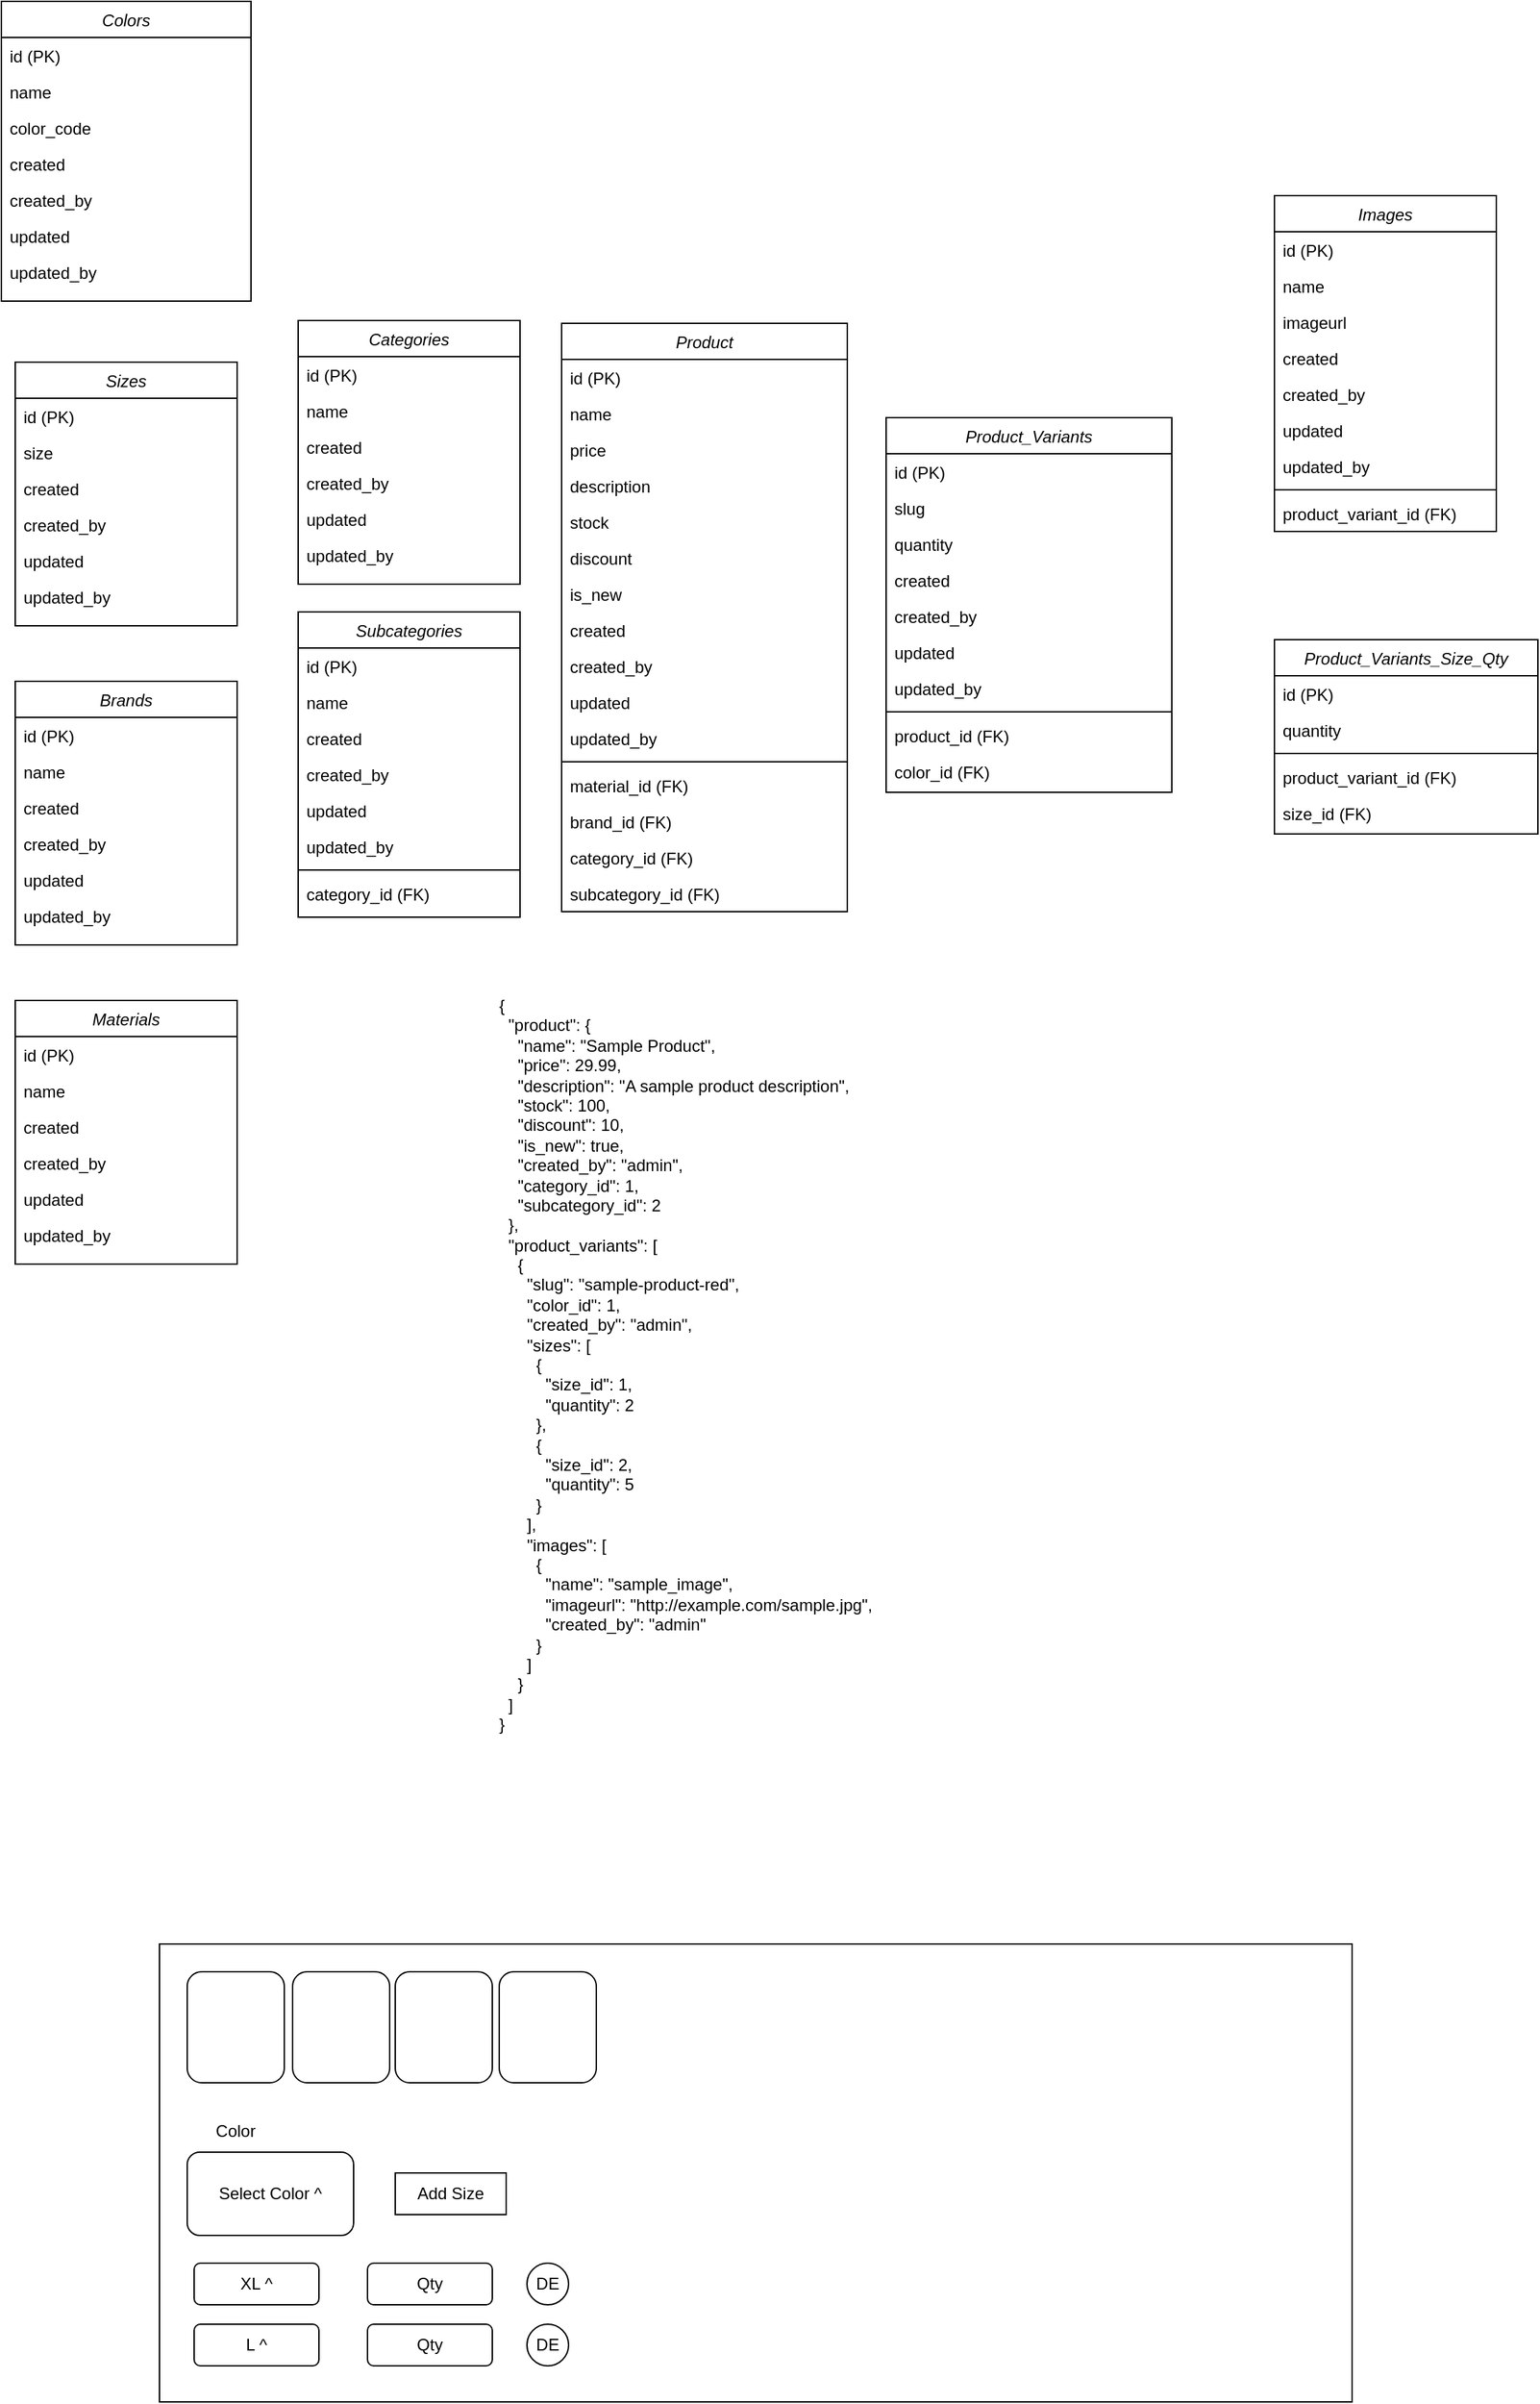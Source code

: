 <mxfile version="26.2.13" pages="3">
  <diagram id="C5RBs43oDa-KdzZeNtuy" name="Product Entity Diagram">
    <mxGraphModel dx="2124" dy="650" grid="1" gridSize="10" guides="1" tooltips="1" connect="1" arrows="1" fold="1" page="1" pageScale="1" pageWidth="827" pageHeight="1169" math="0" shadow="0">
      <root>
        <mxCell id="WIyWlLk6GJQsqaUBKTNV-0" />
        <mxCell id="WIyWlLk6GJQsqaUBKTNV-1" parent="WIyWlLk6GJQsqaUBKTNV-0" />
        <mxCell id="zkfFHV4jXpPFQw0GAbJ--17" value="Product" style="swimlane;fontStyle=2;align=center;verticalAlign=top;childLayout=stackLayout;horizontal=1;startSize=26;horizontalStack=0;resizeParent=1;resizeLast=0;collapsible=1;marginBottom=0;rounded=0;shadow=0;strokeWidth=1;" parent="WIyWlLk6GJQsqaUBKTNV-1" vertex="1">
          <mxGeometry x="-100" y="272" width="206" height="424" as="geometry">
            <mxRectangle x="550" y="140" width="160" height="26" as="alternateBounds" />
          </mxGeometry>
        </mxCell>
        <mxCell id="zkfFHV4jXpPFQw0GAbJ--20" value="id (PK)&#xa;&#xa;" style="text;align=left;verticalAlign=top;spacingLeft=4;spacingRight=4;overflow=hidden;rotatable=0;points=[[0,0.5],[1,0.5]];portConstraint=eastwest;rounded=0;shadow=0;html=0;" parent="zkfFHV4jXpPFQw0GAbJ--17" vertex="1">
          <mxGeometry y="26" width="206" height="26" as="geometry" />
        </mxCell>
        <mxCell id="zkfFHV4jXpPFQw0GAbJ--18" value="name &#xa;" style="text;align=left;verticalAlign=top;spacingLeft=4;spacingRight=4;overflow=hidden;rotatable=0;points=[[0,0.5],[1,0.5]];portConstraint=eastwest;" parent="zkfFHV4jXpPFQw0GAbJ--17" vertex="1">
          <mxGeometry y="52" width="206" height="26" as="geometry" />
        </mxCell>
        <mxCell id="zkfFHV4jXpPFQw0GAbJ--19" value="price " style="text;align=left;verticalAlign=top;spacingLeft=4;spacingRight=4;overflow=hidden;rotatable=0;points=[[0,0.5],[1,0.5]];portConstraint=eastwest;rounded=0;shadow=0;html=0;" parent="zkfFHV4jXpPFQw0GAbJ--17" vertex="1">
          <mxGeometry y="78" width="206" height="26" as="geometry" />
        </mxCell>
        <mxCell id="zkfFHV4jXpPFQw0GAbJ--21" value="description " style="text;align=left;verticalAlign=top;spacingLeft=4;spacingRight=4;overflow=hidden;rotatable=0;points=[[0,0.5],[1,0.5]];portConstraint=eastwest;rounded=0;shadow=0;html=0;" parent="zkfFHV4jXpPFQw0GAbJ--17" vertex="1">
          <mxGeometry y="104" width="206" height="26" as="geometry" />
        </mxCell>
        <mxCell id="zkfFHV4jXpPFQw0GAbJ--22" value="stock" style="text;align=left;verticalAlign=top;spacingLeft=4;spacingRight=4;overflow=hidden;rotatable=0;points=[[0,0.5],[1,0.5]];portConstraint=eastwest;rounded=0;shadow=0;html=0;" parent="zkfFHV4jXpPFQw0GAbJ--17" vertex="1">
          <mxGeometry y="130" width="206" height="26" as="geometry" />
        </mxCell>
        <mxCell id="pELb7aO6qAjp8dmcYRPF-64" value="discount" style="text;align=left;verticalAlign=top;spacingLeft=4;spacingRight=4;overflow=hidden;rotatable=0;points=[[0,0.5],[1,0.5]];portConstraint=eastwest;rounded=0;shadow=0;html=0;" parent="zkfFHV4jXpPFQw0GAbJ--17" vertex="1">
          <mxGeometry y="156" width="206" height="26" as="geometry" />
        </mxCell>
        <mxCell id="pELb7aO6qAjp8dmcYRPF-65" value="is_new" style="text;align=left;verticalAlign=top;spacingLeft=4;spacingRight=4;overflow=hidden;rotatable=0;points=[[0,0.5],[1,0.5]];portConstraint=eastwest;rounded=0;shadow=0;html=0;" parent="zkfFHV4jXpPFQw0GAbJ--17" vertex="1">
          <mxGeometry y="182" width="206" height="26" as="geometry" />
        </mxCell>
        <mxCell id="pELb7aO6qAjp8dmcYRPF-63" value="created" style="text;align=left;verticalAlign=top;spacingLeft=4;spacingRight=4;overflow=hidden;rotatable=0;points=[[0,0.5],[1,0.5]];portConstraint=eastwest;rounded=0;shadow=0;html=0;" parent="zkfFHV4jXpPFQw0GAbJ--17" vertex="1">
          <mxGeometry y="208" width="206" height="26" as="geometry" />
        </mxCell>
        <mxCell id="pELb7aO6qAjp8dmcYRPF-62" value="created_by" style="text;align=left;verticalAlign=top;spacingLeft=4;spacingRight=4;overflow=hidden;rotatable=0;points=[[0,0.5],[1,0.5]];portConstraint=eastwest;rounded=0;shadow=0;html=0;" parent="zkfFHV4jXpPFQw0GAbJ--17" vertex="1">
          <mxGeometry y="234" width="206" height="26" as="geometry" />
        </mxCell>
        <mxCell id="pELb7aO6qAjp8dmcYRPF-61" value="updated" style="text;align=left;verticalAlign=top;spacingLeft=4;spacingRight=4;overflow=hidden;rotatable=0;points=[[0,0.5],[1,0.5]];portConstraint=eastwest;rounded=0;shadow=0;html=0;" parent="zkfFHV4jXpPFQw0GAbJ--17" vertex="1">
          <mxGeometry y="260" width="206" height="26" as="geometry" />
        </mxCell>
        <mxCell id="pELb7aO6qAjp8dmcYRPF-60" value="updated_by" style="text;align=left;verticalAlign=top;spacingLeft=4;spacingRight=4;overflow=hidden;rotatable=0;points=[[0,0.5],[1,0.5]];portConstraint=eastwest;rounded=0;shadow=0;html=0;" parent="zkfFHV4jXpPFQw0GAbJ--17" vertex="1">
          <mxGeometry y="286" width="206" height="26" as="geometry" />
        </mxCell>
        <mxCell id="zkfFHV4jXpPFQw0GAbJ--23" value="" style="line;html=1;strokeWidth=1;align=left;verticalAlign=middle;spacingTop=-1;spacingLeft=3;spacingRight=3;rotatable=0;labelPosition=right;points=[];portConstraint=eastwest;" parent="zkfFHV4jXpPFQw0GAbJ--17" vertex="1">
          <mxGeometry y="312" width="206" height="8" as="geometry" />
        </mxCell>
        <mxCell id="_H7sq8Q6xps6Xf7EA4v7-10" value="material_id (FK)" style="text;align=left;verticalAlign=top;spacingLeft=4;spacingRight=4;overflow=hidden;rotatable=0;points=[[0,0.5],[1,0.5]];portConstraint=eastwest;rounded=0;shadow=0;html=0;" vertex="1" parent="zkfFHV4jXpPFQw0GAbJ--17">
          <mxGeometry y="320" width="206" height="26" as="geometry" />
        </mxCell>
        <mxCell id="_H7sq8Q6xps6Xf7EA4v7-2" value="brand_id (FK)" style="text;align=left;verticalAlign=top;spacingLeft=4;spacingRight=4;overflow=hidden;rotatable=0;points=[[0,0.5],[1,0.5]];portConstraint=eastwest;rounded=0;shadow=0;html=0;" vertex="1" parent="zkfFHV4jXpPFQw0GAbJ--17">
          <mxGeometry y="346" width="206" height="26" as="geometry" />
        </mxCell>
        <mxCell id="zkfFHV4jXpPFQw0GAbJ--24" value="category_id (FK)" style="text;align=left;verticalAlign=top;spacingLeft=4;spacingRight=4;overflow=hidden;rotatable=0;points=[[0,0.5],[1,0.5]];portConstraint=eastwest;" parent="zkfFHV4jXpPFQw0GAbJ--17" vertex="1">
          <mxGeometry y="372" width="206" height="26" as="geometry" />
        </mxCell>
        <mxCell id="zkfFHV4jXpPFQw0GAbJ--25" value="subcategory_id (FK)" style="text;align=left;verticalAlign=top;spacingLeft=4;spacingRight=4;overflow=hidden;rotatable=0;points=[[0,0.5],[1,0.5]];portConstraint=eastwest;" parent="zkfFHV4jXpPFQw0GAbJ--17" vertex="1">
          <mxGeometry y="398" width="206" height="26" as="geometry" />
        </mxCell>
        <mxCell id="pELb7aO6qAjp8dmcYRPF-0" value="Images" style="swimlane;fontStyle=2;align=center;verticalAlign=top;childLayout=stackLayout;horizontal=1;startSize=26;horizontalStack=0;resizeParent=1;resizeLast=0;collapsible=1;marginBottom=0;rounded=0;shadow=0;strokeWidth=1;" parent="WIyWlLk6GJQsqaUBKTNV-1" vertex="1">
          <mxGeometry x="414" y="180" width="160" height="242" as="geometry">
            <mxRectangle x="220" y="120" width="160" height="26" as="alternateBounds" />
          </mxGeometry>
        </mxCell>
        <mxCell id="pELb7aO6qAjp8dmcYRPF-1" value="id (PK)" style="text;align=left;verticalAlign=top;spacingLeft=4;spacingRight=4;overflow=hidden;rotatable=0;points=[[0,0.5],[1,0.5]];portConstraint=eastwest;" parent="pELb7aO6qAjp8dmcYRPF-0" vertex="1">
          <mxGeometry y="26" width="160" height="26" as="geometry" />
        </mxCell>
        <mxCell id="pELb7aO6qAjp8dmcYRPF-2" value="name" style="text;align=left;verticalAlign=top;spacingLeft=4;spacingRight=4;overflow=hidden;rotatable=0;points=[[0,0.5],[1,0.5]];portConstraint=eastwest;rounded=0;shadow=0;html=0;" parent="pELb7aO6qAjp8dmcYRPF-0" vertex="1">
          <mxGeometry y="52" width="160" height="26" as="geometry" />
        </mxCell>
        <mxCell id="pELb7aO6qAjp8dmcYRPF-3" value="imageurl" style="text;align=left;verticalAlign=top;spacingLeft=4;spacingRight=4;overflow=hidden;rotatable=0;points=[[0,0.5],[1,0.5]];portConstraint=eastwest;rounded=0;shadow=0;html=0;" parent="pELb7aO6qAjp8dmcYRPF-0" vertex="1">
          <mxGeometry y="78" width="160" height="26" as="geometry" />
        </mxCell>
        <mxCell id="pELb7aO6qAjp8dmcYRPF-54" value="created" style="text;align=left;verticalAlign=top;spacingLeft=4;spacingRight=4;overflow=hidden;rotatable=0;points=[[0,0.5],[1,0.5]];portConstraint=eastwest;rounded=0;shadow=0;html=0;" parent="pELb7aO6qAjp8dmcYRPF-0" vertex="1">
          <mxGeometry y="104" width="160" height="26" as="geometry" />
        </mxCell>
        <mxCell id="pELb7aO6qAjp8dmcYRPF-55" value="created_by" style="text;align=left;verticalAlign=top;spacingLeft=4;spacingRight=4;overflow=hidden;rotatable=0;points=[[0,0.5],[1,0.5]];portConstraint=eastwest;rounded=0;shadow=0;html=0;" parent="pELb7aO6qAjp8dmcYRPF-0" vertex="1">
          <mxGeometry y="130" width="160" height="26" as="geometry" />
        </mxCell>
        <mxCell id="pELb7aO6qAjp8dmcYRPF-47" value="updated" style="text;align=left;verticalAlign=top;spacingLeft=4;spacingRight=4;overflow=hidden;rotatable=0;points=[[0,0.5],[1,0.5]];portConstraint=eastwest;rounded=0;shadow=0;html=0;" parent="pELb7aO6qAjp8dmcYRPF-0" vertex="1">
          <mxGeometry y="156" width="160" height="26" as="geometry" />
        </mxCell>
        <mxCell id="pELb7aO6qAjp8dmcYRPF-46" value="updated_by" style="text;align=left;verticalAlign=top;spacingLeft=4;spacingRight=4;overflow=hidden;rotatable=0;points=[[0,0.5],[1,0.5]];portConstraint=eastwest;rounded=0;shadow=0;html=0;" parent="pELb7aO6qAjp8dmcYRPF-0" vertex="1">
          <mxGeometry y="182" width="160" height="26" as="geometry" />
        </mxCell>
        <mxCell id="pELb7aO6qAjp8dmcYRPF-4" value="" style="line;html=1;strokeWidth=1;align=left;verticalAlign=middle;spacingTop=-1;spacingLeft=3;spacingRight=3;rotatable=0;labelPosition=right;points=[];portConstraint=eastwest;" parent="pELb7aO6qAjp8dmcYRPF-0" vertex="1">
          <mxGeometry y="208" width="160" height="8" as="geometry" />
        </mxCell>
        <mxCell id="pELb7aO6qAjp8dmcYRPF-5" value="product_variant_id (FK)" style="text;align=left;verticalAlign=top;spacingLeft=4;spacingRight=4;overflow=hidden;rotatable=0;points=[[0,0.5],[1,0.5]];portConstraint=eastwest;" parent="pELb7aO6qAjp8dmcYRPF-0" vertex="1">
          <mxGeometry y="216" width="160" height="26" as="geometry" />
        </mxCell>
        <mxCell id="pELb7aO6qAjp8dmcYRPF-6" value="Sizes" style="swimlane;fontStyle=2;align=center;verticalAlign=top;childLayout=stackLayout;horizontal=1;startSize=26;horizontalStack=0;resizeParent=1;resizeLast=0;collapsible=1;marginBottom=0;rounded=0;shadow=0;strokeWidth=1;" parent="WIyWlLk6GJQsqaUBKTNV-1" vertex="1">
          <mxGeometry x="-494" y="300" width="160" height="190" as="geometry">
            <mxRectangle x="220" y="120" width="160" height="26" as="alternateBounds" />
          </mxGeometry>
        </mxCell>
        <mxCell id="pELb7aO6qAjp8dmcYRPF-7" value="id (PK)" style="text;align=left;verticalAlign=top;spacingLeft=4;spacingRight=4;overflow=hidden;rotatable=0;points=[[0,0.5],[1,0.5]];portConstraint=eastwest;" parent="pELb7aO6qAjp8dmcYRPF-6" vertex="1">
          <mxGeometry y="26" width="160" height="26" as="geometry" />
        </mxCell>
        <mxCell id="pELb7aO6qAjp8dmcYRPF-19" value="size" style="text;align=left;verticalAlign=top;spacingLeft=4;spacingRight=4;overflow=hidden;rotatable=0;points=[[0,0.5],[1,0.5]];portConstraint=eastwest;rounded=0;shadow=0;html=0;" parent="pELb7aO6qAjp8dmcYRPF-6" vertex="1">
          <mxGeometry y="52" width="160" height="26" as="geometry" />
        </mxCell>
        <mxCell id="pELb7aO6qAjp8dmcYRPF-20" value="created" style="text;align=left;verticalAlign=top;spacingLeft=4;spacingRight=4;overflow=hidden;rotatable=0;points=[[0,0.5],[1,0.5]];portConstraint=eastwest;rounded=0;shadow=0;html=0;" parent="pELb7aO6qAjp8dmcYRPF-6" vertex="1">
          <mxGeometry y="78" width="160" height="26" as="geometry" />
        </mxCell>
        <mxCell id="pELb7aO6qAjp8dmcYRPF-21" value="created_by" style="text;align=left;verticalAlign=top;spacingLeft=4;spacingRight=4;overflow=hidden;rotatable=0;points=[[0,0.5],[1,0.5]];portConstraint=eastwest;rounded=0;shadow=0;html=0;" parent="pELb7aO6qAjp8dmcYRPF-6" vertex="1">
          <mxGeometry y="104" width="160" height="26" as="geometry" />
        </mxCell>
        <mxCell id="pELb7aO6qAjp8dmcYRPF-22" value="updated" style="text;align=left;verticalAlign=top;spacingLeft=4;spacingRight=4;overflow=hidden;rotatable=0;points=[[0,0.5],[1,0.5]];portConstraint=eastwest;rounded=0;shadow=0;html=0;" parent="pELb7aO6qAjp8dmcYRPF-6" vertex="1">
          <mxGeometry y="130" width="160" height="26" as="geometry" />
        </mxCell>
        <mxCell id="pELb7aO6qAjp8dmcYRPF-23" value="updated_by" style="text;align=left;verticalAlign=top;spacingLeft=4;spacingRight=4;overflow=hidden;rotatable=0;points=[[0,0.5],[1,0.5]];portConstraint=eastwest;rounded=0;shadow=0;html=0;" parent="pELb7aO6qAjp8dmcYRPF-6" vertex="1">
          <mxGeometry y="156" width="160" height="26" as="geometry" />
        </mxCell>
        <mxCell id="pELb7aO6qAjp8dmcYRPF-14" value="Colors" style="swimlane;fontStyle=2;align=center;verticalAlign=top;childLayout=stackLayout;horizontal=1;startSize=26;horizontalStack=0;resizeParent=1;resizeLast=0;collapsible=1;marginBottom=0;rounded=0;shadow=0;strokeWidth=1;" parent="WIyWlLk6GJQsqaUBKTNV-1" vertex="1">
          <mxGeometry x="-504" y="40" width="180" height="216" as="geometry">
            <mxRectangle x="220" y="120" width="160" height="26" as="alternateBounds" />
          </mxGeometry>
        </mxCell>
        <mxCell id="pELb7aO6qAjp8dmcYRPF-15" value="id (PK)" style="text;align=left;verticalAlign=top;spacingLeft=4;spacingRight=4;overflow=hidden;rotatable=0;points=[[0,0.5],[1,0.5]];portConstraint=eastwest;" parent="pELb7aO6qAjp8dmcYRPF-14" vertex="1">
          <mxGeometry y="26" width="180" height="26" as="geometry" />
        </mxCell>
        <mxCell id="pELb7aO6qAjp8dmcYRPF-18" value="name" style="text;align=left;verticalAlign=top;spacingLeft=4;spacingRight=4;overflow=hidden;rotatable=0;points=[[0,0.5],[1,0.5]];portConstraint=eastwest;rounded=0;shadow=0;html=0;" parent="pELb7aO6qAjp8dmcYRPF-14" vertex="1">
          <mxGeometry y="52" width="180" height="26" as="geometry" />
        </mxCell>
        <mxCell id="pELb7aO6qAjp8dmcYRPF-16" value="color_code" style="text;align=left;verticalAlign=top;spacingLeft=4;spacingRight=4;overflow=hidden;rotatable=0;points=[[0,0.5],[1,0.5]];portConstraint=eastwest;rounded=0;shadow=0;html=0;" parent="pELb7aO6qAjp8dmcYRPF-14" vertex="1">
          <mxGeometry y="78" width="180" height="26" as="geometry" />
        </mxCell>
        <mxCell id="pELb7aO6qAjp8dmcYRPF-27" value="created" style="text;align=left;verticalAlign=top;spacingLeft=4;spacingRight=4;overflow=hidden;rotatable=0;points=[[0,0.5],[1,0.5]];portConstraint=eastwest;rounded=0;shadow=0;html=0;" parent="pELb7aO6qAjp8dmcYRPF-14" vertex="1">
          <mxGeometry y="104" width="180" height="26" as="geometry" />
        </mxCell>
        <mxCell id="pELb7aO6qAjp8dmcYRPF-26" value="created_by" style="text;align=left;verticalAlign=top;spacingLeft=4;spacingRight=4;overflow=hidden;rotatable=0;points=[[0,0.5],[1,0.5]];portConstraint=eastwest;rounded=0;shadow=0;html=0;" parent="pELb7aO6qAjp8dmcYRPF-14" vertex="1">
          <mxGeometry y="130" width="180" height="26" as="geometry" />
        </mxCell>
        <mxCell id="pELb7aO6qAjp8dmcYRPF-25" value="updated" style="text;align=left;verticalAlign=top;spacingLeft=4;spacingRight=4;overflow=hidden;rotatable=0;points=[[0,0.5],[1,0.5]];portConstraint=eastwest;rounded=0;shadow=0;html=0;" parent="pELb7aO6qAjp8dmcYRPF-14" vertex="1">
          <mxGeometry y="156" width="180" height="26" as="geometry" />
        </mxCell>
        <mxCell id="pELb7aO6qAjp8dmcYRPF-24" value="updated_by" style="text;align=left;verticalAlign=top;spacingLeft=4;spacingRight=4;overflow=hidden;rotatable=0;points=[[0,0.5],[1,0.5]];portConstraint=eastwest;rounded=0;shadow=0;html=0;" parent="pELb7aO6qAjp8dmcYRPF-14" vertex="1">
          <mxGeometry y="182" width="180" height="26" as="geometry" />
        </mxCell>
        <mxCell id="pELb7aO6qAjp8dmcYRPF-28" value="Categories" style="swimlane;fontStyle=2;align=center;verticalAlign=top;childLayout=stackLayout;horizontal=1;startSize=26;horizontalStack=0;resizeParent=1;resizeLast=0;collapsible=1;marginBottom=0;rounded=0;shadow=0;strokeWidth=1;" parent="WIyWlLk6GJQsqaUBKTNV-1" vertex="1">
          <mxGeometry x="-290" y="270" width="160" height="190" as="geometry">
            <mxRectangle x="220" y="120" width="160" height="26" as="alternateBounds" />
          </mxGeometry>
        </mxCell>
        <mxCell id="pELb7aO6qAjp8dmcYRPF-29" value="id (PK)" style="text;align=left;verticalAlign=top;spacingLeft=4;spacingRight=4;overflow=hidden;rotatable=0;points=[[0,0.5],[1,0.5]];portConstraint=eastwest;" parent="pELb7aO6qAjp8dmcYRPF-28" vertex="1">
          <mxGeometry y="26" width="160" height="26" as="geometry" />
        </mxCell>
        <mxCell id="pELb7aO6qAjp8dmcYRPF-30" value="name" style="text;align=left;verticalAlign=top;spacingLeft=4;spacingRight=4;overflow=hidden;rotatable=0;points=[[0,0.5],[1,0.5]];portConstraint=eastwest;rounded=0;shadow=0;html=0;" parent="pELb7aO6qAjp8dmcYRPF-28" vertex="1">
          <mxGeometry y="52" width="160" height="26" as="geometry" />
        </mxCell>
        <mxCell id="pELb7aO6qAjp8dmcYRPF-31" value="created" style="text;align=left;verticalAlign=top;spacingLeft=4;spacingRight=4;overflow=hidden;rotatable=0;points=[[0,0.5],[1,0.5]];portConstraint=eastwest;rounded=0;shadow=0;html=0;" parent="pELb7aO6qAjp8dmcYRPF-28" vertex="1">
          <mxGeometry y="78" width="160" height="26" as="geometry" />
        </mxCell>
        <mxCell id="pELb7aO6qAjp8dmcYRPF-32" value="created_by" style="text;align=left;verticalAlign=top;spacingLeft=4;spacingRight=4;overflow=hidden;rotatable=0;points=[[0,0.5],[1,0.5]];portConstraint=eastwest;rounded=0;shadow=0;html=0;" parent="pELb7aO6qAjp8dmcYRPF-28" vertex="1">
          <mxGeometry y="104" width="160" height="26" as="geometry" />
        </mxCell>
        <mxCell id="pELb7aO6qAjp8dmcYRPF-33" value="updated" style="text;align=left;verticalAlign=top;spacingLeft=4;spacingRight=4;overflow=hidden;rotatable=0;points=[[0,0.5],[1,0.5]];portConstraint=eastwest;rounded=0;shadow=0;html=0;" parent="pELb7aO6qAjp8dmcYRPF-28" vertex="1">
          <mxGeometry y="130" width="160" height="26" as="geometry" />
        </mxCell>
        <mxCell id="pELb7aO6qAjp8dmcYRPF-34" value="updated_by" style="text;align=left;verticalAlign=top;spacingLeft=4;spacingRight=4;overflow=hidden;rotatable=0;points=[[0,0.5],[1,0.5]];portConstraint=eastwest;rounded=0;shadow=0;html=0;" parent="pELb7aO6qAjp8dmcYRPF-28" vertex="1">
          <mxGeometry y="156" width="160" height="26" as="geometry" />
        </mxCell>
        <mxCell id="pELb7aO6qAjp8dmcYRPF-36" value="Subcategories" style="swimlane;fontStyle=2;align=center;verticalAlign=top;childLayout=stackLayout;horizontal=1;startSize=26;horizontalStack=0;resizeParent=1;resizeLast=0;collapsible=1;marginBottom=0;rounded=0;shadow=0;strokeWidth=1;" parent="WIyWlLk6GJQsqaUBKTNV-1" vertex="1">
          <mxGeometry x="-290" y="480" width="160" height="220" as="geometry">
            <mxRectangle x="220" y="120" width="160" height="26" as="alternateBounds" />
          </mxGeometry>
        </mxCell>
        <mxCell id="pELb7aO6qAjp8dmcYRPF-37" value="id (PK)" style="text;align=left;verticalAlign=top;spacingLeft=4;spacingRight=4;overflow=hidden;rotatable=0;points=[[0,0.5],[1,0.5]];portConstraint=eastwest;" parent="pELb7aO6qAjp8dmcYRPF-36" vertex="1">
          <mxGeometry y="26" width="160" height="26" as="geometry" />
        </mxCell>
        <mxCell id="pELb7aO6qAjp8dmcYRPF-38" value="name" style="text;align=left;verticalAlign=top;spacingLeft=4;spacingRight=4;overflow=hidden;rotatable=0;points=[[0,0.5],[1,0.5]];portConstraint=eastwest;rounded=0;shadow=0;html=0;" parent="pELb7aO6qAjp8dmcYRPF-36" vertex="1">
          <mxGeometry y="52" width="160" height="26" as="geometry" />
        </mxCell>
        <mxCell id="pELb7aO6qAjp8dmcYRPF-39" value="created" style="text;align=left;verticalAlign=top;spacingLeft=4;spacingRight=4;overflow=hidden;rotatable=0;points=[[0,0.5],[1,0.5]];portConstraint=eastwest;rounded=0;shadow=0;html=0;" parent="pELb7aO6qAjp8dmcYRPF-36" vertex="1">
          <mxGeometry y="78" width="160" height="26" as="geometry" />
        </mxCell>
        <mxCell id="pELb7aO6qAjp8dmcYRPF-40" value="created_by" style="text;align=left;verticalAlign=top;spacingLeft=4;spacingRight=4;overflow=hidden;rotatable=0;points=[[0,0.5],[1,0.5]];portConstraint=eastwest;rounded=0;shadow=0;html=0;" parent="pELb7aO6qAjp8dmcYRPF-36" vertex="1">
          <mxGeometry y="104" width="160" height="26" as="geometry" />
        </mxCell>
        <mxCell id="pELb7aO6qAjp8dmcYRPF-41" value="updated" style="text;align=left;verticalAlign=top;spacingLeft=4;spacingRight=4;overflow=hidden;rotatable=0;points=[[0,0.5],[1,0.5]];portConstraint=eastwest;rounded=0;shadow=0;html=0;" parent="pELb7aO6qAjp8dmcYRPF-36" vertex="1">
          <mxGeometry y="130" width="160" height="26" as="geometry" />
        </mxCell>
        <mxCell id="pELb7aO6qAjp8dmcYRPF-42" value="updated_by" style="text;align=left;verticalAlign=top;spacingLeft=4;spacingRight=4;overflow=hidden;rotatable=0;points=[[0,0.5],[1,0.5]];portConstraint=eastwest;rounded=0;shadow=0;html=0;" parent="pELb7aO6qAjp8dmcYRPF-36" vertex="1">
          <mxGeometry y="156" width="160" height="26" as="geometry" />
        </mxCell>
        <mxCell id="pELb7aO6qAjp8dmcYRPF-43" value="" style="line;html=1;strokeWidth=1;align=left;verticalAlign=middle;spacingTop=-1;spacingLeft=3;spacingRight=3;rotatable=0;labelPosition=right;points=[];portConstraint=eastwest;" parent="pELb7aO6qAjp8dmcYRPF-36" vertex="1">
          <mxGeometry y="182" width="160" height="8" as="geometry" />
        </mxCell>
        <mxCell id="pELb7aO6qAjp8dmcYRPF-68" value="category_id (FK)" style="text;align=left;verticalAlign=top;spacingLeft=4;spacingRight=4;overflow=hidden;rotatable=0;points=[[0,0.5],[1,0.5]];portConstraint=eastwest;" parent="pELb7aO6qAjp8dmcYRPF-36" vertex="1">
          <mxGeometry y="190" width="160" height="26" as="geometry" />
        </mxCell>
        <mxCell id="pELb7aO6qAjp8dmcYRPF-72" value="Product_Variants" style="swimlane;fontStyle=2;align=center;verticalAlign=top;childLayout=stackLayout;horizontal=1;startSize=26;horizontalStack=0;resizeParent=1;resizeLast=0;collapsible=1;marginBottom=0;rounded=0;shadow=0;strokeWidth=1;" parent="WIyWlLk6GJQsqaUBKTNV-1" vertex="1">
          <mxGeometry x="134" y="340" width="206" height="270" as="geometry">
            <mxRectangle x="550" y="140" width="160" height="26" as="alternateBounds" />
          </mxGeometry>
        </mxCell>
        <mxCell id="pELb7aO6qAjp8dmcYRPF-73" value="id (PK)&#xa;&#xa;" style="text;align=left;verticalAlign=top;spacingLeft=4;spacingRight=4;overflow=hidden;rotatable=0;points=[[0,0.5],[1,0.5]];portConstraint=eastwest;rounded=0;shadow=0;html=0;" parent="pELb7aO6qAjp8dmcYRPF-72" vertex="1">
          <mxGeometry y="26" width="206" height="26" as="geometry" />
        </mxCell>
        <mxCell id="xE5mzMn3ubOzYN0KD8kp-0" value="slug &#xa;&#xa;" style="text;align=left;verticalAlign=top;spacingLeft=4;spacingRight=4;overflow=hidden;rotatable=0;points=[[0,0.5],[1,0.5]];portConstraint=eastwest;rounded=0;shadow=0;html=0;" parent="pELb7aO6qAjp8dmcYRPF-72" vertex="1">
          <mxGeometry y="52" width="206" height="26" as="geometry" />
        </mxCell>
        <mxCell id="pELb7aO6qAjp8dmcYRPF-75" value="quantity" style="text;align=left;verticalAlign=top;spacingLeft=4;spacingRight=4;overflow=hidden;rotatable=0;points=[[0,0.5],[1,0.5]];portConstraint=eastwest;" parent="pELb7aO6qAjp8dmcYRPF-72" vertex="1">
          <mxGeometry y="78" width="206" height="26" as="geometry" />
        </mxCell>
        <mxCell id="pELb7aO6qAjp8dmcYRPF-82" value="created" style="text;align=left;verticalAlign=top;spacingLeft=4;spacingRight=4;overflow=hidden;rotatable=0;points=[[0,0.5],[1,0.5]];portConstraint=eastwest;rounded=0;shadow=0;html=0;" parent="pELb7aO6qAjp8dmcYRPF-72" vertex="1">
          <mxGeometry y="104" width="206" height="26" as="geometry" />
        </mxCell>
        <mxCell id="pELb7aO6qAjp8dmcYRPF-83" value="created_by" style="text;align=left;verticalAlign=top;spacingLeft=4;spacingRight=4;overflow=hidden;rotatable=0;points=[[0,0.5],[1,0.5]];portConstraint=eastwest;rounded=0;shadow=0;html=0;" parent="pELb7aO6qAjp8dmcYRPF-72" vertex="1">
          <mxGeometry y="130" width="206" height="26" as="geometry" />
        </mxCell>
        <mxCell id="pELb7aO6qAjp8dmcYRPF-84" value="updated" style="text;align=left;verticalAlign=top;spacingLeft=4;spacingRight=4;overflow=hidden;rotatable=0;points=[[0,0.5],[1,0.5]];portConstraint=eastwest;rounded=0;shadow=0;html=0;" parent="pELb7aO6qAjp8dmcYRPF-72" vertex="1">
          <mxGeometry y="156" width="206" height="26" as="geometry" />
        </mxCell>
        <mxCell id="pELb7aO6qAjp8dmcYRPF-85" value="updated_by" style="text;align=left;verticalAlign=top;spacingLeft=4;spacingRight=4;overflow=hidden;rotatable=0;points=[[0,0.5],[1,0.5]];portConstraint=eastwest;rounded=0;shadow=0;html=0;" parent="pELb7aO6qAjp8dmcYRPF-72" vertex="1">
          <mxGeometry y="182" width="206" height="26" as="geometry" />
        </mxCell>
        <mxCell id="pELb7aO6qAjp8dmcYRPF-86" value="" style="line;html=1;strokeWidth=1;align=left;verticalAlign=middle;spacingTop=-1;spacingLeft=3;spacingRight=3;rotatable=0;labelPosition=right;points=[];portConstraint=eastwest;" parent="pELb7aO6qAjp8dmcYRPF-72" vertex="1">
          <mxGeometry y="208" width="206" height="8" as="geometry" />
        </mxCell>
        <mxCell id="pELb7aO6qAjp8dmcYRPF-87" value="product_id (FK)" style="text;align=left;verticalAlign=top;spacingLeft=4;spacingRight=4;overflow=hidden;rotatable=0;points=[[0,0.5],[1,0.5]];portConstraint=eastwest;" parent="pELb7aO6qAjp8dmcYRPF-72" vertex="1">
          <mxGeometry y="216" width="206" height="26" as="geometry" />
        </mxCell>
        <mxCell id="pELb7aO6qAjp8dmcYRPF-89" value="color_id (FK)" style="text;align=left;verticalAlign=top;spacingLeft=4;spacingRight=4;overflow=hidden;rotatable=0;points=[[0,0.5],[1,0.5]];portConstraint=eastwest;" parent="pELb7aO6qAjp8dmcYRPF-72" vertex="1">
          <mxGeometry y="242" width="206" height="26" as="geometry" />
        </mxCell>
        <mxCell id="_H7sq8Q6xps6Xf7EA4v7-3" value="Brands" style="swimlane;fontStyle=2;align=center;verticalAlign=top;childLayout=stackLayout;horizontal=1;startSize=26;horizontalStack=0;resizeParent=1;resizeLast=0;collapsible=1;marginBottom=0;rounded=0;shadow=0;strokeWidth=1;" vertex="1" parent="WIyWlLk6GJQsqaUBKTNV-1">
          <mxGeometry x="-494" y="530" width="160" height="190" as="geometry">
            <mxRectangle x="220" y="120" width="160" height="26" as="alternateBounds" />
          </mxGeometry>
        </mxCell>
        <mxCell id="_H7sq8Q6xps6Xf7EA4v7-4" value="id (PK)" style="text;align=left;verticalAlign=top;spacingLeft=4;spacingRight=4;overflow=hidden;rotatable=0;points=[[0,0.5],[1,0.5]];portConstraint=eastwest;" vertex="1" parent="_H7sq8Q6xps6Xf7EA4v7-3">
          <mxGeometry y="26" width="160" height="26" as="geometry" />
        </mxCell>
        <mxCell id="_H7sq8Q6xps6Xf7EA4v7-5" value="name" style="text;align=left;verticalAlign=top;spacingLeft=4;spacingRight=4;overflow=hidden;rotatable=0;points=[[0,0.5],[1,0.5]];portConstraint=eastwest;rounded=0;shadow=0;html=0;" vertex="1" parent="_H7sq8Q6xps6Xf7EA4v7-3">
          <mxGeometry y="52" width="160" height="26" as="geometry" />
        </mxCell>
        <mxCell id="_H7sq8Q6xps6Xf7EA4v7-6" value="created" style="text;align=left;verticalAlign=top;spacingLeft=4;spacingRight=4;overflow=hidden;rotatable=0;points=[[0,0.5],[1,0.5]];portConstraint=eastwest;rounded=0;shadow=0;html=0;" vertex="1" parent="_H7sq8Q6xps6Xf7EA4v7-3">
          <mxGeometry y="78" width="160" height="26" as="geometry" />
        </mxCell>
        <mxCell id="_H7sq8Q6xps6Xf7EA4v7-7" value="created_by" style="text;align=left;verticalAlign=top;spacingLeft=4;spacingRight=4;overflow=hidden;rotatable=0;points=[[0,0.5],[1,0.5]];portConstraint=eastwest;rounded=0;shadow=0;html=0;" vertex="1" parent="_H7sq8Q6xps6Xf7EA4v7-3">
          <mxGeometry y="104" width="160" height="26" as="geometry" />
        </mxCell>
        <mxCell id="_H7sq8Q6xps6Xf7EA4v7-8" value="updated" style="text;align=left;verticalAlign=top;spacingLeft=4;spacingRight=4;overflow=hidden;rotatable=0;points=[[0,0.5],[1,0.5]];portConstraint=eastwest;rounded=0;shadow=0;html=0;" vertex="1" parent="_H7sq8Q6xps6Xf7EA4v7-3">
          <mxGeometry y="130" width="160" height="26" as="geometry" />
        </mxCell>
        <mxCell id="_H7sq8Q6xps6Xf7EA4v7-9" value="updated_by" style="text;align=left;verticalAlign=top;spacingLeft=4;spacingRight=4;overflow=hidden;rotatable=0;points=[[0,0.5],[1,0.5]];portConstraint=eastwest;rounded=0;shadow=0;html=0;" vertex="1" parent="_H7sq8Q6xps6Xf7EA4v7-3">
          <mxGeometry y="156" width="160" height="26" as="geometry" />
        </mxCell>
        <mxCell id="_H7sq8Q6xps6Xf7EA4v7-11" value="Materials" style="swimlane;fontStyle=2;align=center;verticalAlign=top;childLayout=stackLayout;horizontal=1;startSize=26;horizontalStack=0;resizeParent=1;resizeLast=0;collapsible=1;marginBottom=0;rounded=0;shadow=0;strokeWidth=1;" vertex="1" parent="WIyWlLk6GJQsqaUBKTNV-1">
          <mxGeometry x="-494" y="760" width="160" height="190" as="geometry">
            <mxRectangle x="220" y="120" width="160" height="26" as="alternateBounds" />
          </mxGeometry>
        </mxCell>
        <mxCell id="_H7sq8Q6xps6Xf7EA4v7-12" value="id (PK)" style="text;align=left;verticalAlign=top;spacingLeft=4;spacingRight=4;overflow=hidden;rotatable=0;points=[[0,0.5],[1,0.5]];portConstraint=eastwest;" vertex="1" parent="_H7sq8Q6xps6Xf7EA4v7-11">
          <mxGeometry y="26" width="160" height="26" as="geometry" />
        </mxCell>
        <mxCell id="_H7sq8Q6xps6Xf7EA4v7-13" value="name" style="text;align=left;verticalAlign=top;spacingLeft=4;spacingRight=4;overflow=hidden;rotatable=0;points=[[0,0.5],[1,0.5]];portConstraint=eastwest;rounded=0;shadow=0;html=0;" vertex="1" parent="_H7sq8Q6xps6Xf7EA4v7-11">
          <mxGeometry y="52" width="160" height="26" as="geometry" />
        </mxCell>
        <mxCell id="_H7sq8Q6xps6Xf7EA4v7-14" value="created" style="text;align=left;verticalAlign=top;spacingLeft=4;spacingRight=4;overflow=hidden;rotatable=0;points=[[0,0.5],[1,0.5]];portConstraint=eastwest;rounded=0;shadow=0;html=0;" vertex="1" parent="_H7sq8Q6xps6Xf7EA4v7-11">
          <mxGeometry y="78" width="160" height="26" as="geometry" />
        </mxCell>
        <mxCell id="_H7sq8Q6xps6Xf7EA4v7-15" value="created_by" style="text;align=left;verticalAlign=top;spacingLeft=4;spacingRight=4;overflow=hidden;rotatable=0;points=[[0,0.5],[1,0.5]];portConstraint=eastwest;rounded=0;shadow=0;html=0;" vertex="1" parent="_H7sq8Q6xps6Xf7EA4v7-11">
          <mxGeometry y="104" width="160" height="26" as="geometry" />
        </mxCell>
        <mxCell id="_H7sq8Q6xps6Xf7EA4v7-16" value="updated" style="text;align=left;verticalAlign=top;spacingLeft=4;spacingRight=4;overflow=hidden;rotatable=0;points=[[0,0.5],[1,0.5]];portConstraint=eastwest;rounded=0;shadow=0;html=0;" vertex="1" parent="_H7sq8Q6xps6Xf7EA4v7-11">
          <mxGeometry y="130" width="160" height="26" as="geometry" />
        </mxCell>
        <mxCell id="_H7sq8Q6xps6Xf7EA4v7-17" value="updated_by" style="text;align=left;verticalAlign=top;spacingLeft=4;spacingRight=4;overflow=hidden;rotatable=0;points=[[0,0.5],[1,0.5]];portConstraint=eastwest;rounded=0;shadow=0;html=0;" vertex="1" parent="_H7sq8Q6xps6Xf7EA4v7-11">
          <mxGeometry y="156" width="160" height="26" as="geometry" />
        </mxCell>
        <mxCell id="_H7sq8Q6xps6Xf7EA4v7-18" value="Product_Variants_Size_Qty" style="swimlane;fontStyle=2;align=center;verticalAlign=top;childLayout=stackLayout;horizontal=1;startSize=26;horizontalStack=0;resizeParent=1;resizeLast=0;collapsible=1;marginBottom=0;rounded=0;shadow=0;strokeWidth=1;" vertex="1" parent="WIyWlLk6GJQsqaUBKTNV-1">
          <mxGeometry x="414" y="500" width="190" height="140" as="geometry">
            <mxRectangle x="220" y="120" width="160" height="26" as="alternateBounds" />
          </mxGeometry>
        </mxCell>
        <mxCell id="_H7sq8Q6xps6Xf7EA4v7-19" value="id (PK)" style="text;align=left;verticalAlign=top;spacingLeft=4;spacingRight=4;overflow=hidden;rotatable=0;points=[[0,0.5],[1,0.5]];portConstraint=eastwest;" vertex="1" parent="_H7sq8Q6xps6Xf7EA4v7-18">
          <mxGeometry y="26" width="190" height="26" as="geometry" />
        </mxCell>
        <mxCell id="_H7sq8Q6xps6Xf7EA4v7-21" value="quantity" style="text;align=left;verticalAlign=top;spacingLeft=4;spacingRight=4;overflow=hidden;rotatable=0;points=[[0,0.5],[1,0.5]];portConstraint=eastwest;rounded=0;shadow=0;html=0;" vertex="1" parent="_H7sq8Q6xps6Xf7EA4v7-18">
          <mxGeometry y="52" width="190" height="26" as="geometry" />
        </mxCell>
        <mxCell id="_H7sq8Q6xps6Xf7EA4v7-26" value="" style="line;html=1;strokeWidth=1;align=left;verticalAlign=middle;spacingTop=-1;spacingLeft=3;spacingRight=3;rotatable=0;labelPosition=right;points=[];portConstraint=eastwest;" vertex="1" parent="_H7sq8Q6xps6Xf7EA4v7-18">
          <mxGeometry y="78" width="190" height="8" as="geometry" />
        </mxCell>
        <mxCell id="_H7sq8Q6xps6Xf7EA4v7-28" value="product_variant_id (FK)" style="text;align=left;verticalAlign=top;spacingLeft=4;spacingRight=4;overflow=hidden;rotatable=0;points=[[0,0.5],[1,0.5]];portConstraint=eastwest;" vertex="1" parent="_H7sq8Q6xps6Xf7EA4v7-18">
          <mxGeometry y="86" width="190" height="26" as="geometry" />
        </mxCell>
        <mxCell id="_H7sq8Q6xps6Xf7EA4v7-27" value="size_id (FK)" style="text;align=left;verticalAlign=top;spacingLeft=4;spacingRight=4;overflow=hidden;rotatable=0;points=[[0,0.5],[1,0.5]];portConstraint=eastwest;" vertex="1" parent="_H7sq8Q6xps6Xf7EA4v7-18">
          <mxGeometry y="112" width="190" height="26" as="geometry" />
        </mxCell>
        <UserObject label="{&#xa;  &quot;product&quot;: {&#xa;    &quot;name&quot;: &quot;Sample Product&quot;,&#xa;    &quot;price&quot;: 29.99,&#xa;    &quot;description&quot;: &quot;A sample product description&quot;,&#xa;    &quot;stock&quot;: 100,&#xa;    &quot;discount&quot;: 10,&#xa;    &quot;is_new&quot;: true,&#xa;    &quot;created_by&quot;: &quot;admin&quot;,&#xa;    &quot;category_id&quot;: 1,&#xa;    &quot;subcategory_id&quot;: 2&#xa;  },&#xa;  &quot;product_variants&quot;: [&#xa;    {&#xa;      &quot;slug&quot;: &quot;sample-product-red&quot;,&#xa;      &quot;color_id&quot;: 1,&#xa;      &quot;created_by&quot;: &quot;admin&quot;,&#xa;      &quot;sizes&quot;: [&#xa;        {&#xa;          &quot;size_id&quot;: 1,&#xa;          &quot;quantity&quot;: 2&#xa;        },&#xa;        {&#xa;          &quot;size_id&quot;: 2,&#xa;          &quot;quantity&quot;: 5&#xa;        }&#xa;      ],&#xa;      &quot;images&quot;: [&#xa;        {&#xa;          &quot;name&quot;: &quot;sample_image&quot;,&#xa;          &quot;imageurl&quot;: &quot;http://example.com/sample.jpg&quot;,&#xa;          &quot;created_by&quot;: &quot;admin&quot;&#xa;        }&#xa;      ]&#xa;    }&#xa;  ]&#xa;}" link="{&#xa;  &quot;product&quot;: {&#xa;    &quot;name&quot;: &quot;Sample Product&quot;,&#xa;    &quot;price&quot;: 29.99,&#xa;    &quot;description&quot;: &quot;A sample product description&quot;,&#xa;    &quot;stock&quot;: 100,&#xa;    &quot;discount&quot;: 10,&#xa;    &quot;is_new&quot;: true,&#xa;    &quot;created_by&quot;: &quot;admin&quot;,&#xa;    &quot;category_id&quot;: 1,&#xa;    &quot;subcategory_id&quot;: 2&#xa;  },&#xa;  &quot;product_variants&quot;: [&#xa;    {&#xa;      &quot;slug&quot;: &quot;sample-product-red&quot;,&#xa;      &quot;color_id&quot;: 1,&#xa;      &quot;created_by&quot;: &quot;admin&quot;,&#xa;      &quot;sizes&quot;: [&#xa;        {&#xa;          &quot;size_id&quot;: 1,&#xa;          &quot;quantity&quot;: 2&#xa;        },&#xa;        {&#xa;          &quot;size_id&quot;: 2,&#xa;          &quot;quantity&quot;: 5&#xa;        }&#xa;      ],&#xa;      &quot;images&quot;: [&#xa;        {&#xa;          &quot;name&quot;: &quot;sample_image&quot;,&#xa;          &quot;imageurl&quot;: &quot;http://example.com/sample.jpg&quot;,&#xa;          &quot;created_by&quot;: &quot;admin&quot;&#xa;        }&#xa;      ]&#xa;    }&#xa;  ]&#xa;}" id="_H7sq8Q6xps6Xf7EA4v7-29">
          <mxCell style="text;whiteSpace=wrap;" vertex="1" parent="WIyWlLk6GJQsqaUBKTNV-1">
            <mxGeometry x="-147" y="750" width="300" height="560" as="geometry" />
          </mxCell>
        </UserObject>
        <mxCell id="_H7sq8Q6xps6Xf7EA4v7-30" value="" style="rounded=0;whiteSpace=wrap;html=1;" vertex="1" parent="WIyWlLk6GJQsqaUBKTNV-1">
          <mxGeometry x="-390" y="1440" width="860" height="330" as="geometry" />
        </mxCell>
        <mxCell id="_H7sq8Q6xps6Xf7EA4v7-31" value="Select Color ^" style="rounded=1;whiteSpace=wrap;html=1;" vertex="1" parent="WIyWlLk6GJQsqaUBKTNV-1">
          <mxGeometry x="-370" y="1590" width="120" height="60" as="geometry" />
        </mxCell>
        <mxCell id="_H7sq8Q6xps6Xf7EA4v7-32" value="Color" style="text;html=1;align=center;verticalAlign=middle;whiteSpace=wrap;rounded=0;" vertex="1" parent="WIyWlLk6GJQsqaUBKTNV-1">
          <mxGeometry x="-365" y="1560" width="60" height="30" as="geometry" />
        </mxCell>
        <mxCell id="_H7sq8Q6xps6Xf7EA4v7-33" value="" style="rounded=1;whiteSpace=wrap;html=1;" vertex="1" parent="WIyWlLk6GJQsqaUBKTNV-1">
          <mxGeometry x="-370" y="1460" width="70" height="80" as="geometry" />
        </mxCell>
        <mxCell id="_H7sq8Q6xps6Xf7EA4v7-34" value="" style="rounded=1;whiteSpace=wrap;html=1;" vertex="1" parent="WIyWlLk6GJQsqaUBKTNV-1">
          <mxGeometry x="-294" y="1460" width="70" height="80" as="geometry" />
        </mxCell>
        <mxCell id="_H7sq8Q6xps6Xf7EA4v7-35" value="" style="rounded=1;whiteSpace=wrap;html=1;" vertex="1" parent="WIyWlLk6GJQsqaUBKTNV-1">
          <mxGeometry x="-220" y="1460" width="70" height="80" as="geometry" />
        </mxCell>
        <mxCell id="_H7sq8Q6xps6Xf7EA4v7-36" value="" style="rounded=1;whiteSpace=wrap;html=1;" vertex="1" parent="WIyWlLk6GJQsqaUBKTNV-1">
          <mxGeometry x="-145" y="1460" width="70" height="80" as="geometry" />
        </mxCell>
        <mxCell id="_H7sq8Q6xps6Xf7EA4v7-37" value="Add Size" style="rounded=0;whiteSpace=wrap;html=1;" vertex="1" parent="WIyWlLk6GJQsqaUBKTNV-1">
          <mxGeometry x="-220" y="1605" width="80" height="30" as="geometry" />
        </mxCell>
        <mxCell id="_H7sq8Q6xps6Xf7EA4v7-45" value="Qty" style="rounded=1;whiteSpace=wrap;html=1;" vertex="1" parent="WIyWlLk6GJQsqaUBKTNV-1">
          <mxGeometry x="-240" y="1670" width="90" height="30" as="geometry" />
        </mxCell>
        <mxCell id="_H7sq8Q6xps6Xf7EA4v7-46" value="Qty" style="rounded=1;whiteSpace=wrap;html=1;" vertex="1" parent="WIyWlLk6GJQsqaUBKTNV-1">
          <mxGeometry x="-240" y="1714" width="90" height="30" as="geometry" />
        </mxCell>
        <mxCell id="_H7sq8Q6xps6Xf7EA4v7-47" value="L ^" style="rounded=1;whiteSpace=wrap;html=1;" vertex="1" parent="WIyWlLk6GJQsqaUBKTNV-1">
          <mxGeometry x="-365" y="1714" width="90" height="30" as="geometry" />
        </mxCell>
        <mxCell id="_H7sq8Q6xps6Xf7EA4v7-48" value="XL ^" style="rounded=1;whiteSpace=wrap;html=1;" vertex="1" parent="WIyWlLk6GJQsqaUBKTNV-1">
          <mxGeometry x="-365" y="1670" width="90" height="30" as="geometry" />
        </mxCell>
        <mxCell id="_H7sq8Q6xps6Xf7EA4v7-49" value="DE" style="ellipse;whiteSpace=wrap;html=1;aspect=fixed;" vertex="1" parent="WIyWlLk6GJQsqaUBKTNV-1">
          <mxGeometry x="-125" y="1670" width="30" height="30" as="geometry" />
        </mxCell>
        <mxCell id="_H7sq8Q6xps6Xf7EA4v7-50" value="DE" style="ellipse;whiteSpace=wrap;html=1;aspect=fixed;" vertex="1" parent="WIyWlLk6GJQsqaUBKTNV-1">
          <mxGeometry x="-125" y="1714" width="30" height="30" as="geometry" />
        </mxCell>
      </root>
    </mxGraphModel>
  </diagram>
  <diagram id="rs-fpMP_gHCzaQcRbsZn" name="User Entity Diagram">
    <mxGraphModel dx="1428" dy="785" grid="1" gridSize="10" guides="1" tooltips="1" connect="1" arrows="1" fold="1" page="1" pageScale="1" pageWidth="850" pageHeight="1100" math="0" shadow="0">
      <root>
        <mxCell id="0" />
        <mxCell id="1" parent="0" />
      </root>
    </mxGraphModel>
  </diagram>
  <diagram id="-em-TBEaeujHbx7rxd43" name="SQL Commands &amp; Schema (Product DB)">
    <mxGraphModel dx="2353" dy="826" grid="1" gridSize="10" guides="1" tooltips="1" connect="1" arrows="1" fold="1" page="1" pageScale="1" pageWidth="850" pageHeight="1100" math="0" shadow="0">
      <root>
        <mxCell id="0" />
        <mxCell id="1" parent="0" />
        <mxCell id="brzHBpphMcF4R8HsXqm0-2" value="CREATE DATABASE winnies;&#xa;&#xa;&#xa;USE winnies;&#xa;&#xa;&#xa;CREATE TABLE Products (&#xa;    id CHAR(36) PRIMARY KEY,&#xa;    name VARCHAR(255) NOT NULL,&#xa;    description TEXT,&#xa;    price DECIMAL(10, 2) NOT NULL,&#xa;    stock INT NOT NULL,&#xa;    category_id CHAR(36),&#xa;    subcategory_id CHAR(36),&#xa;    is_new BOOLEAN,&#xa;    discount DECIMAL(5, 2),&#xa;    created TIMESTAMP DEFAULT CURRENT_TIMESTAMP,&#xa;    created_by VARCHAR(255),&#xa;    updated TIMESTAMP DEFAULT CURRENT_TIMESTAMP ON UPDATE CURRENT_TIMESTAMP,&#xa;    updated_by VARCHAR(255),&#xa;    FOREIGN KEY (category_id) REFERENCES Categories(id),&#xa;    FOREIGN KEY (subcategory_id) REFERENCES Subcategories(id)&#xa;);&#xa;&#xa;&#xa;CREATE TABLE Categories (&#xa;    id CHAR(36) PRIMARY KEY,&#xa;    name VARCHAR(255) NOT NULL,&#xa;    created TIMESTAMP DEFAULT CURRENT_TIMESTAMP,&#xa;    created_by VARCHAR(255),&#xa;    updated TIMESTAMP DEFAULT CURRENT_TIMESTAMP ON UPDATE CURRENT_TIMESTAMP,&#xa;    updated_by VARCHAR(255)&#xa;);&#xa;&#xa;&#xa;CREATE TABLE Subcategories (&#xa;    id CHAR(36) PRIMARY KEY,&#xa;    category_id CHAR(36),&#xa;    name VARCHAR(255) NOT NULL,&#xa;    created TIMESTAMP DEFAULT CURRENT_TIMESTAMP,&#xa;    created_by VARCHAR(255),&#xa;    updated TIMESTAMP DEFAULT CURRENT_TIMESTAMP ON UPDATE CURRENT_TIMESTAMP,&#xa;    updated_by VARCHAR(255),&#xa;    FOREIGN KEY (category_id) REFERENCES Categories(id)&#xa;);&#xa;&#xa;&#xa;CREATE TABLE Colors (&#xa;    id CHAR(36) PRIMARY KEY,&#xa;    color_name VARCHAR(255),&#xa;    color_code VARCHAR(255),&#xa;    created TIMESTAMP DEFAULT CURRENT_TIMESTAMP,&#xa;    created_by VARCHAR(255),&#xa;    updated TIMESTAMP DEFAULT CURRENT_TIMESTAMP ON UPDATE CURRENT_TIMESTAMP,&#xa;    updated_by VARCHAR(255)&#xa;);&#xa;&#xa;&#xa;CREATE TABLE Sizes (&#xa;    id CHAR(36) PRIMARY KEY,&#xa;    size VARCHAR(50),&#xa;    created TIMESTAMP DEFAULT CURRENT_TIMESTAMP,&#xa;    created_by VARCHAR(255),&#xa;    updated TIMESTAMP DEFAULT CURRENT_TIMESTAMP ON UPDATE CURRENT_TIMESTAMP,&#xa;    updated_by VARCHAR(255)&#xa;);&#xa;&#xa;&#xa;CREATE TABLE Product_Variants (&#xa;    id CHAR(36) PRIMARY KEY,&#xa;    product_id CHAR(36),&#xa;    color_id CHAR(36),&#xa;    size_id CHAR(36),&#xa;    quantity INT,&#xa;    created TIMESTAMP DEFAULT CURRENT_TIMESTAMP,&#xa;    created_by VARCHAR(255),&#xa;    updated TIMESTAMP DEFAULT CURRENT_TIMESTAMP ON UPDATE CURRENT_TIMESTAMP,&#xa;    updated_by VARCHAR(255),&#xa;    FOREIGN KEY (product_id) REFERENCES Products(id),&#xa;    FOREIGN KEY (color_id) REFERENCES Colors(id),&#xa;    FOREIGN KEY (size_id) REFERENCES Sizes(id)&#xa;);&#xa;&#xa;&#xa;CREATE TABLE Images (&#xa;    id CHAR(36) PRIMARY KEY,&#xa;    product_variant_id CHAR(36),&#xa;    image_url VARCHAR(255),&#xa;    created TIMESTAMP DEFAULT CURRENT_TIMESTAMP,&#xa;    created_by VARCHAR(255),&#xa;    updated TIMESTAMP DEFAULT CURRENT_TIMESTAMP ON UPDATE CURRENT_TIMESTAMP,&#xa;    updated_by VARCHAR(255),&#xa;    FOREIGN KEY (color_id) REFERENCES Colors(id)&#xa;);" style="text;whiteSpace=wrap;" vertex="1" parent="1">
          <mxGeometry x="145" y="40" width="560" height="1350" as="geometry" />
        </mxCell>
        <mxCell id="brzHBpphMcF4R8HsXqm0-4" value="&lt;ol style=&quot;margin: 0px 0px 8px; padding-inline: 24px 0px; max-width: none; box-sizing: border-box; color: rgb(214, 214, 214); font-family: &amp;quot;Segoe Sans&amp;quot;, &amp;quot;Segoe UI&amp;quot;, &amp;quot;Segoe UI Web (West European)&amp;quot;, -apple-system, BlinkMacSystemFont, Roboto, &amp;quot;Helvetica Neue&amp;quot;, sans-serif; font-size: 16px; font-style: normal; font-variant-ligatures: normal; font-variant-caps: normal; font-weight: 400; letter-spacing: normal; orphans: 2; text-align: start; text-indent: 0px; text-transform: none; widows: 2; word-spacing: 0px; -webkit-text-stroke-width: 0px; white-space: normal; background-color: rgb(31, 31, 31); text-decoration-thickness: initial; text-decoration-style: initial; text-decoration-color: initial;&quot;&gt;&lt;li style=&quot;padding-inline-start: 4px;&quot;&gt;&lt;p style=&quot;display: block; overflow-wrap: break-word; font-weight: 400; margin: 0px 0px 8px; max-width: none;&quot;&gt;&lt;strong style=&quot;font-weight: 590;&quot;&gt;Products Table&lt;/strong&gt;:&lt;/p&gt;&lt;ul style=&quot;margin: -8px 0px 0px; padding-inline: 24px 0px; max-width: none; box-sizing: border-box; list-style-type: disc; padding-bottom: 8px;&quot;&gt;&lt;li style=&quot;padding-inline-start: 4px;&quot;&gt;&lt;code&gt;id&lt;/code&gt;&lt;span&gt;&amp;nbsp;&lt;/span&gt;(Primary Key, GUID)&lt;/li&gt;&lt;li style=&quot;padding-inline-start: 4px;&quot;&gt;&lt;code&gt;name&lt;/code&gt;&lt;/li&gt;&lt;li style=&quot;padding-inline-start: 4px;&quot;&gt;&lt;code&gt;description&lt;/code&gt;&lt;/li&gt;&lt;li style=&quot;padding-inline-start: 4px;&quot;&gt;&lt;code&gt;price&lt;/code&gt;&lt;/li&gt;&lt;li style=&quot;padding-inline-start: 4px;&quot;&gt;&lt;code&gt;stock&lt;/code&gt;&lt;/li&gt;&lt;li style=&quot;padding-inline-start: 4px;&quot;&gt;&lt;code&gt;category_id&lt;/code&gt;&lt;span&gt;&amp;nbsp;&lt;/span&gt;(Foreign Key, GUID)&lt;/li&gt;&lt;li style=&quot;padding-inline-start: 4px;&quot;&gt;&lt;code&gt;subcategory_id&lt;/code&gt;&lt;span&gt;&amp;nbsp;&lt;/span&gt;(Foreign Key, GUID)&lt;/li&gt;&lt;li style=&quot;padding-inline-start: 4px;&quot;&gt;&lt;code&gt;is_new&lt;/code&gt;&lt;span&gt;&amp;nbsp;&lt;/span&gt;(BOOLEAN)&lt;/li&gt;&lt;li style=&quot;padding-inline-start: 4px;&quot;&gt;&lt;code&gt;discount&lt;/code&gt;&lt;span&gt;&amp;nbsp;&lt;/span&gt;(DECIMAL)&lt;/li&gt;&lt;li style=&quot;padding-inline-start: 4px;&quot;&gt;&lt;code&gt;created&lt;/code&gt;&lt;span&gt;&amp;nbsp;&lt;/span&gt;(Timestamp)&lt;/li&gt;&lt;li style=&quot;padding-inline-start: 4px;&quot;&gt;&lt;code&gt;created_by&lt;/code&gt;&lt;span&gt;&amp;nbsp;&lt;/span&gt;(VARCHAR)&lt;/li&gt;&lt;li style=&quot;padding-inline-start: 4px;&quot;&gt;&lt;code&gt;updated&lt;/code&gt;&lt;span&gt;&amp;nbsp;&lt;/span&gt;(Timestamp)&lt;/li&gt;&lt;li style=&quot;padding-inline-start: 4px;&quot;&gt;&lt;code&gt;updated_by&lt;/code&gt;&lt;span&gt;&amp;nbsp;&lt;/span&gt;(VARCHAR)&lt;/li&gt;&lt;/ul&gt;&lt;/li&gt;&lt;li style=&quot;padding-inline-start: 4px;&quot;&gt;&lt;p style=&quot;display: block; overflow-wrap: break-word; font-weight: 400; margin: 0px 0px 8px; max-width: none;&quot;&gt;&lt;strong style=&quot;font-weight: 590;&quot;&gt;Categories Table&lt;/strong&gt;:&lt;/p&gt;&lt;ul style=&quot;margin: -8px 0px 0px; padding-inline: 24px 0px; max-width: none; box-sizing: border-box; list-style-type: disc; padding-bottom: 8px;&quot;&gt;&lt;li style=&quot;padding-inline-start: 4px;&quot;&gt;&lt;code&gt;id&lt;/code&gt;&lt;span&gt;&amp;nbsp;&lt;/span&gt;(Primary Key, GUID)&lt;/li&gt;&lt;li style=&quot;padding-inline-start: 4px;&quot;&gt;&lt;code&gt;name&lt;/code&gt;&lt;/li&gt;&lt;li style=&quot;padding-inline-start: 4px;&quot;&gt;&lt;code&gt;created&lt;/code&gt;&lt;span&gt;&amp;nbsp;&lt;/span&gt;(Timestamp)&lt;/li&gt;&lt;li style=&quot;padding-inline-start: 4px;&quot;&gt;&lt;code&gt;created_by&lt;/code&gt;&lt;span&gt;&amp;nbsp;&lt;/span&gt;(VARCHAR)&lt;/li&gt;&lt;li style=&quot;padding-inline-start: 4px;&quot;&gt;&lt;code&gt;updated&lt;/code&gt;&lt;span&gt;&amp;nbsp;&lt;/span&gt;(Timestamp)&lt;/li&gt;&lt;li style=&quot;padding-inline-start: 4px;&quot;&gt;&lt;code&gt;updated_by&lt;/code&gt;&lt;span&gt;&amp;nbsp;&lt;/span&gt;(VARCHAR)&lt;/li&gt;&lt;/ul&gt;&lt;/li&gt;&lt;li style=&quot;padding-inline-start: 4px;&quot;&gt;&lt;p style=&quot;display: block; overflow-wrap: break-word; font-weight: 400; margin: 0px 0px 8px; max-width: none;&quot;&gt;&lt;strong style=&quot;font-weight: 590;&quot;&gt;Subcategories Table&lt;/strong&gt;:&lt;/p&gt;&lt;ul style=&quot;margin: -8px 0px 0px; padding-inline: 24px 0px; max-width: none; box-sizing: border-box; list-style-type: disc; padding-bottom: 8px;&quot;&gt;&lt;li style=&quot;padding-inline-start: 4px;&quot;&gt;&lt;code&gt;id&lt;/code&gt;&lt;span&gt;&amp;nbsp;&lt;/span&gt;(Primary Key, GUID)&lt;/li&gt;&lt;li style=&quot;padding-inline-start: 4px;&quot;&gt;&lt;code&gt;category_id&lt;/code&gt;&lt;span&gt;&amp;nbsp;&lt;/span&gt;(Foreign Key, GUID)&lt;/li&gt;&lt;li style=&quot;padding-inline-start: 4px;&quot;&gt;&lt;code&gt;name&lt;/code&gt;&lt;/li&gt;&lt;li style=&quot;padding-inline-start: 4px;&quot;&gt;&lt;code&gt;created&lt;/code&gt;&lt;span&gt;&amp;nbsp;&lt;/span&gt;(Timestamp)&lt;/li&gt;&lt;li style=&quot;padding-inline-start: 4px;&quot;&gt;&lt;code&gt;created_by&lt;/code&gt;&lt;span&gt;&amp;nbsp;&lt;/span&gt;(VARCHAR)&lt;/li&gt;&lt;li style=&quot;padding-inline-start: 4px;&quot;&gt;&lt;code&gt;updated&lt;/code&gt;&lt;span&gt;&amp;nbsp;&lt;/span&gt;(Timestamp)&lt;/li&gt;&lt;li style=&quot;padding-inline-start: 4px;&quot;&gt;&lt;code&gt;updated_by&lt;/code&gt;&lt;span&gt;&amp;nbsp;&lt;/span&gt;(VARCHAR)&lt;/li&gt;&lt;/ul&gt;&lt;/li&gt;&lt;li style=&quot;padding-inline-start: 4px;&quot;&gt;&lt;p style=&quot;display: block; overflow-wrap: break-word; font-weight: 400; margin: 0px 0px 8px; max-width: none;&quot;&gt;&lt;strong style=&quot;font-weight: 590;&quot;&gt;Colors Table&lt;/strong&gt;:&lt;/p&gt;&lt;ul style=&quot;margin: -8px 0px 0px; padding-inline: 24px 0px; max-width: none; box-sizing: border-box; list-style-type: disc; padding-bottom: 8px;&quot;&gt;&lt;li style=&quot;padding-inline-start: 4px;&quot;&gt;&lt;code&gt;id&lt;/code&gt;&lt;span&gt;&amp;nbsp;&lt;/span&gt;(Primary Key, GUID)&lt;/li&gt;&lt;li style=&quot;padding-inline-start: 4px;&quot;&gt;&lt;code&gt;color_name&lt;/code&gt;&lt;/li&gt;&lt;li style=&quot;padding-inline-start: 4px;&quot;&gt;&lt;code&gt;color_code&lt;/code&gt;&lt;/li&gt;&lt;li style=&quot;padding-inline-start: 4px;&quot;&gt;&lt;code&gt;created&lt;/code&gt;&lt;span&gt;&amp;nbsp;&lt;/span&gt;(Timestamp)&lt;/li&gt;&lt;li style=&quot;padding-inline-start: 4px;&quot;&gt;&lt;code&gt;created_by&lt;/code&gt;&lt;span&gt;&amp;nbsp;&lt;/span&gt;(VARCHAR)&lt;/li&gt;&lt;li style=&quot;padding-inline-start: 4px;&quot;&gt;&lt;code&gt;updated&lt;/code&gt;&lt;span&gt;&amp;nbsp;&lt;/span&gt;(Timestamp)&lt;/li&gt;&lt;li style=&quot;padding-inline-start: 4px;&quot;&gt;&lt;code&gt;updated_by&lt;/code&gt;&lt;span&gt;&amp;nbsp;&lt;/span&gt;(VARCHAR)&lt;/li&gt;&lt;/ul&gt;&lt;/li&gt;&lt;li style=&quot;padding-inline-start: 4px;&quot;&gt;&lt;p style=&quot;display: block; overflow-wrap: break-word; font-weight: 400; margin: 0px 0px 8px; max-width: none;&quot;&gt;&lt;strong style=&quot;font-weight: 590;&quot;&gt;Sizes Table&lt;/strong&gt;:&lt;/p&gt;&lt;ul style=&quot;margin: -8px 0px 0px; padding-inline: 24px 0px; max-width: none; box-sizing: border-box; list-style-type: disc; padding-bottom: 8px;&quot;&gt;&lt;li style=&quot;padding-inline-start: 4px;&quot;&gt;&lt;code&gt;id&lt;/code&gt;&lt;span&gt;&amp;nbsp;&lt;/span&gt;(Primary Key, GUID)&lt;/li&gt;&lt;li style=&quot;padding-inline-start: 4px;&quot;&gt;&lt;code&gt;size&lt;/code&gt;&lt;/li&gt;&lt;li style=&quot;padding-inline-start: 4px;&quot;&gt;&lt;code&gt;created&lt;/code&gt;&lt;span&gt;&amp;nbsp;&lt;/span&gt;(Timestamp)&lt;/li&gt;&lt;li style=&quot;padding-inline-start: 4px;&quot;&gt;&lt;code&gt;created_by&lt;/code&gt;&lt;span&gt;&amp;nbsp;&lt;/span&gt;(VARCHAR)&lt;/li&gt;&lt;li style=&quot;padding-inline-start: 4px;&quot;&gt;&lt;code&gt;updated&lt;/code&gt;&lt;span&gt;&amp;nbsp;&lt;/span&gt;(Timestamp)&lt;/li&gt;&lt;li style=&quot;padding-inline-start: 4px;&quot;&gt;&lt;code&gt;updated_by&lt;/code&gt;&lt;span&gt;&amp;nbsp;&lt;/span&gt;(VARCHAR)&lt;/li&gt;&lt;/ul&gt;&lt;/li&gt;&lt;li style=&quot;padding-inline-start: 4px;&quot;&gt;&lt;p style=&quot;display: block; overflow-wrap: break-word; font-weight: 400; margin: 0px 0px 8px; max-width: none;&quot;&gt;&lt;strong style=&quot;font-weight: 590;&quot;&gt;Product_Variants Table&lt;/strong&gt;:&lt;/p&gt;&lt;ul style=&quot;margin: -8px 0px 0px; padding-inline: 24px 0px; max-width: none; box-sizing: border-box; list-style-type: disc; padding-bottom: 8px;&quot;&gt;&lt;li style=&quot;padding-inline-start: 4px;&quot;&gt;&lt;code&gt;id&lt;/code&gt;&lt;span&gt;&amp;nbsp;&lt;/span&gt;(Primary Key, GUID)&lt;/li&gt;&lt;li style=&quot;padding-inline-start: 4px;&quot;&gt;&lt;code&gt;product_id&lt;/code&gt;&lt;span&gt;&amp;nbsp;&lt;/span&gt;(Foreign Key, GUID)&lt;/li&gt;&lt;li style=&quot;padding-inline-start: 4px;&quot;&gt;&lt;code&gt;color_id&lt;/code&gt;&lt;span&gt;&amp;nbsp;&lt;/span&gt;(Foreign Key, GUID)&lt;/li&gt;&lt;li style=&quot;padding-inline-start: 4px;&quot;&gt;&lt;code&gt;size_id&lt;/code&gt;&lt;span&gt;&amp;nbsp;&lt;/span&gt;(Foreign Key, GUID)&lt;/li&gt;&lt;li style=&quot;padding-inline-start: 4px;&quot;&gt;&lt;code&gt;quantity&lt;/code&gt;&lt;/li&gt;&lt;li style=&quot;padding-inline-start: 4px;&quot;&gt;&lt;code&gt;created&lt;/code&gt;&lt;span&gt;&amp;nbsp;&lt;/span&gt;(Timestamp)&lt;/li&gt;&lt;li style=&quot;padding-inline-start: 4px;&quot;&gt;&lt;code&gt;created_by&lt;/code&gt;&lt;span&gt;&amp;nbsp;&lt;/span&gt;(VARCHAR)&lt;/li&gt;&lt;li style=&quot;padding-inline-start: 4px;&quot;&gt;&lt;code&gt;updated&lt;/code&gt;&lt;span&gt;&amp;nbsp;&lt;/span&gt;(Timestamp)&lt;/li&gt;&lt;li style=&quot;padding-inline-start: 4px;&quot;&gt;&lt;code&gt;updated_by&lt;/code&gt;&lt;span&gt;&amp;nbsp;&lt;/span&gt;(VARCHAR)&lt;/li&gt;&lt;/ul&gt;&lt;/li&gt;&lt;li style=&quot;padding-inline-start: 4px;&quot;&gt;&lt;p style=&quot;display: block; overflow-wrap: break-word; font-weight: 400; margin: 0px 0px 8px; max-width: none;&quot;&gt;&lt;strong style=&quot;font-weight: 590;&quot;&gt;Images Table&lt;/strong&gt;:&lt;/p&gt;&lt;ul style=&quot;margin: -8px 0px 0px; padding-inline: 24px 0px; max-width: none; box-sizing: border-box; list-style-type: disc; padding-bottom: 8px;&quot;&gt;&lt;li style=&quot;padding-inline-start: 4px;&quot;&gt;&lt;code&gt;id&lt;/code&gt;&lt;span&gt;&amp;nbsp;&lt;/span&gt;(Primary Key, GUID)&lt;/li&gt;&lt;li style=&quot;padding-inline-start: 4px;&quot;&gt;&lt;code&gt;product_variant_id&lt;/code&gt;&lt;span&gt;&amp;nbsp;&lt;/span&gt;(Foreign Key, GUID)&lt;/li&gt;&lt;li style=&quot;padding-inline-start: 4px;&quot;&gt;&lt;code&gt;image_url&lt;/code&gt;&lt;/li&gt;&lt;li style=&quot;padding-inline-start: 4px;&quot;&gt;&lt;code&gt;created&lt;/code&gt;&lt;span&gt;&amp;nbsp;&lt;/span&gt;(Timestamp)&lt;/li&gt;&lt;li style=&quot;padding-inline-start: 4px;&quot;&gt;&lt;code&gt;created_by&lt;/code&gt;&lt;span&gt;&amp;nbsp;&lt;/span&gt;(VARCHAR)&lt;/li&gt;&lt;li style=&quot;padding-inline-start: 4px;&quot;&gt;&lt;code&gt;updated&lt;/code&gt;&lt;span&gt;&amp;nbsp;&lt;/span&gt;(Timestamp)&lt;/li&gt;&lt;li style=&quot;padding-inline-start: 4px;&quot;&gt;&lt;code&gt;updated_by&lt;/code&gt;&lt;span&gt;&amp;nbsp;&lt;/span&gt;(VARCHAR)&lt;/li&gt;&lt;/ul&gt;&lt;/li&gt;&lt;/ol&gt;" style="text;whiteSpace=wrap;html=1;" vertex="1" parent="1">
          <mxGeometry x="-606" y="40" width="360" height="1310" as="geometry" />
        </mxCell>
      </root>
    </mxGraphModel>
  </diagram>
</mxfile>
